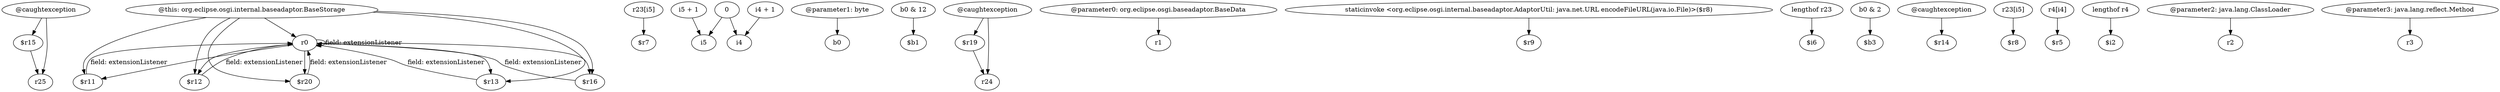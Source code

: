 digraph g {
0[label="@caughtexception"]
1[label="$r15"]
0->1[label=""]
2[label="r0"]
3[label="$r11"]
2->3[label=""]
2->2[label="field: extensionListener"]
4[label="r23[i5]"]
5[label="$r7"]
4->5[label=""]
6[label="i5 + 1"]
7[label="i5"]
6->7[label=""]
8[label="$r12"]
2->8[label=""]
9[label="@parameter1: byte"]
10[label="b0"]
9->10[label=""]
11[label="b0 & 12"]
12[label="$b1"]
11->12[label=""]
13[label="$r19"]
14[label="r24"]
13->14[label=""]
15[label="@parameter0: org.eclipse.osgi.baseadaptor.BaseData"]
16[label="r1"]
15->16[label=""]
17[label="0"]
17->7[label=""]
8->2[label="field: extensionListener"]
18[label="@this: org.eclipse.osgi.internal.baseadaptor.BaseStorage"]
19[label="$r16"]
18->19[label=""]
20[label="staticinvoke <org.eclipse.osgi.internal.baseadaptor.AdaptorUtil: java.net.URL encodeFileURL(java.io.File)>($r8)"]
21[label="$r9"]
20->21[label=""]
22[label="$r20"]
2->22[label=""]
23[label="lengthof r23"]
24[label="$i6"]
23->24[label=""]
25[label="b0 & 2"]
26[label="$b3"]
25->26[label=""]
27[label="@caughtexception"]
28[label="$r14"]
27->28[label=""]
2->19[label=""]
22->2[label="field: extensionListener"]
3->2[label="field: extensionListener"]
29[label="r23[i5]"]
30[label="$r8"]
29->30[label=""]
31[label="r4[i4]"]
32[label="$r5"]
31->32[label=""]
18->3[label=""]
33[label="i4 + 1"]
34[label="i4"]
33->34[label=""]
19->2[label="field: extensionListener"]
35[label="lengthof r4"]
36[label="$i2"]
35->36[label=""]
18->22[label=""]
37[label="r25"]
1->37[label=""]
38[label="$r13"]
38->2[label="field: extensionListener"]
39[label="@caughtexception"]
39->14[label=""]
39->13[label=""]
17->34[label=""]
2->38[label=""]
0->37[label=""]
40[label="@parameter2: java.lang.ClassLoader"]
41[label="r2"]
40->41[label=""]
42[label="@parameter3: java.lang.reflect.Method"]
43[label="r3"]
42->43[label=""]
18->38[label=""]
18->8[label=""]
18->2[label=""]
}